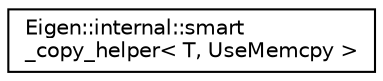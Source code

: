 digraph "Graphical Class Hierarchy"
{
  edge [fontname="Helvetica",fontsize="10",labelfontname="Helvetica",labelfontsize="10"];
  node [fontname="Helvetica",fontsize="10",shape=record];
  rankdir="LR";
  Node1 [label="Eigen::internal::smart\l_copy_helper\< T, UseMemcpy \>",height=0.2,width=0.4,color="black", fillcolor="white", style="filled",URL="$struct_eigen_1_1internal_1_1smart__copy__helper.html"];
}
